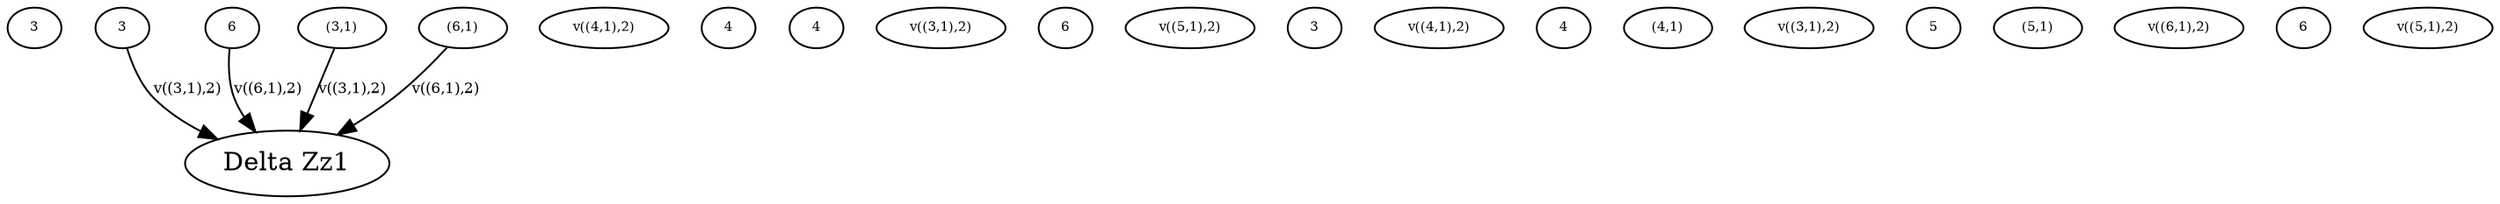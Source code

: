 digraph H {
"Delta Zv1" [label="3",fontsize=7,width=.01,height=.01];
"Delta Zv2" [label="3",fontsize=7,width=.01,height=.01];
"Delta Zv2" -> "Delta Zz1" [label="v((3,1),2)",fontsize=8];
"Delta Zv3" [label="v((4,1),2)",fontsize=7,width=.01,height=.01];
"Delta Zv4" [label="4",fontsize=7,width=.01,height=.01];
"Delta Zv5" [label="4",fontsize=7,width=.01,height=.01];
"Delta Zv6" [label="v((3,1),2)",fontsize=7,width=.01,height=.01];
"Delta Zv7" [label="6",fontsize=7,width=.01,height=.01];
"Delta Zv8" [label="6",fontsize=7,width=.01,height=.01];
"Delta Zv8" -> "Delta Zz1" [label="v((6,1),2)",fontsize=8];
"Delta Zv9" [label="v((5,1),2)",fontsize=7,width=.01,height=.01];
"Delta Zv10" [label="3",fontsize=7,width=.01,height=.01];
"Delta Zv11" [label="(3,1)",fontsize=7,width=.01,height=.01];
"Delta Zv11" -> "Delta Zz1" [label="v((3,1),2)",fontsize=8];
"Delta Zv12" [label="v((4,1),2)",fontsize=7,width=.01,height=.01];
"Delta Zv13" [label="4",fontsize=7,width=.01,height=.01];
"Delta Zv14" [label="(4,1)",fontsize=7,width=.01,height=.01];
"Delta Zv15" [label="v((3,1),2)",fontsize=7,width=.01,height=.01];
"Delta Zv16" [label="5",fontsize=7,width=.01,height=.01];
"Delta Zv17" [label="(5,1)",fontsize=7,width=.01,height=.01];
"Delta Zv18" [label="v((6,1),2)",fontsize=7,width=.01,height=.01];
"Delta Zv19" [label="6",fontsize=7,width=.01,height=.01];
"Delta Zv20" [label="(6,1)",fontsize=7,width=.01,height=.01];
"Delta Zv20" -> "Delta Zz1" [label="v((6,1),2)",fontsize=8];
"Delta Zv21" [label="v((5,1),2)",fontsize=7,width=.01,height=.01];
}